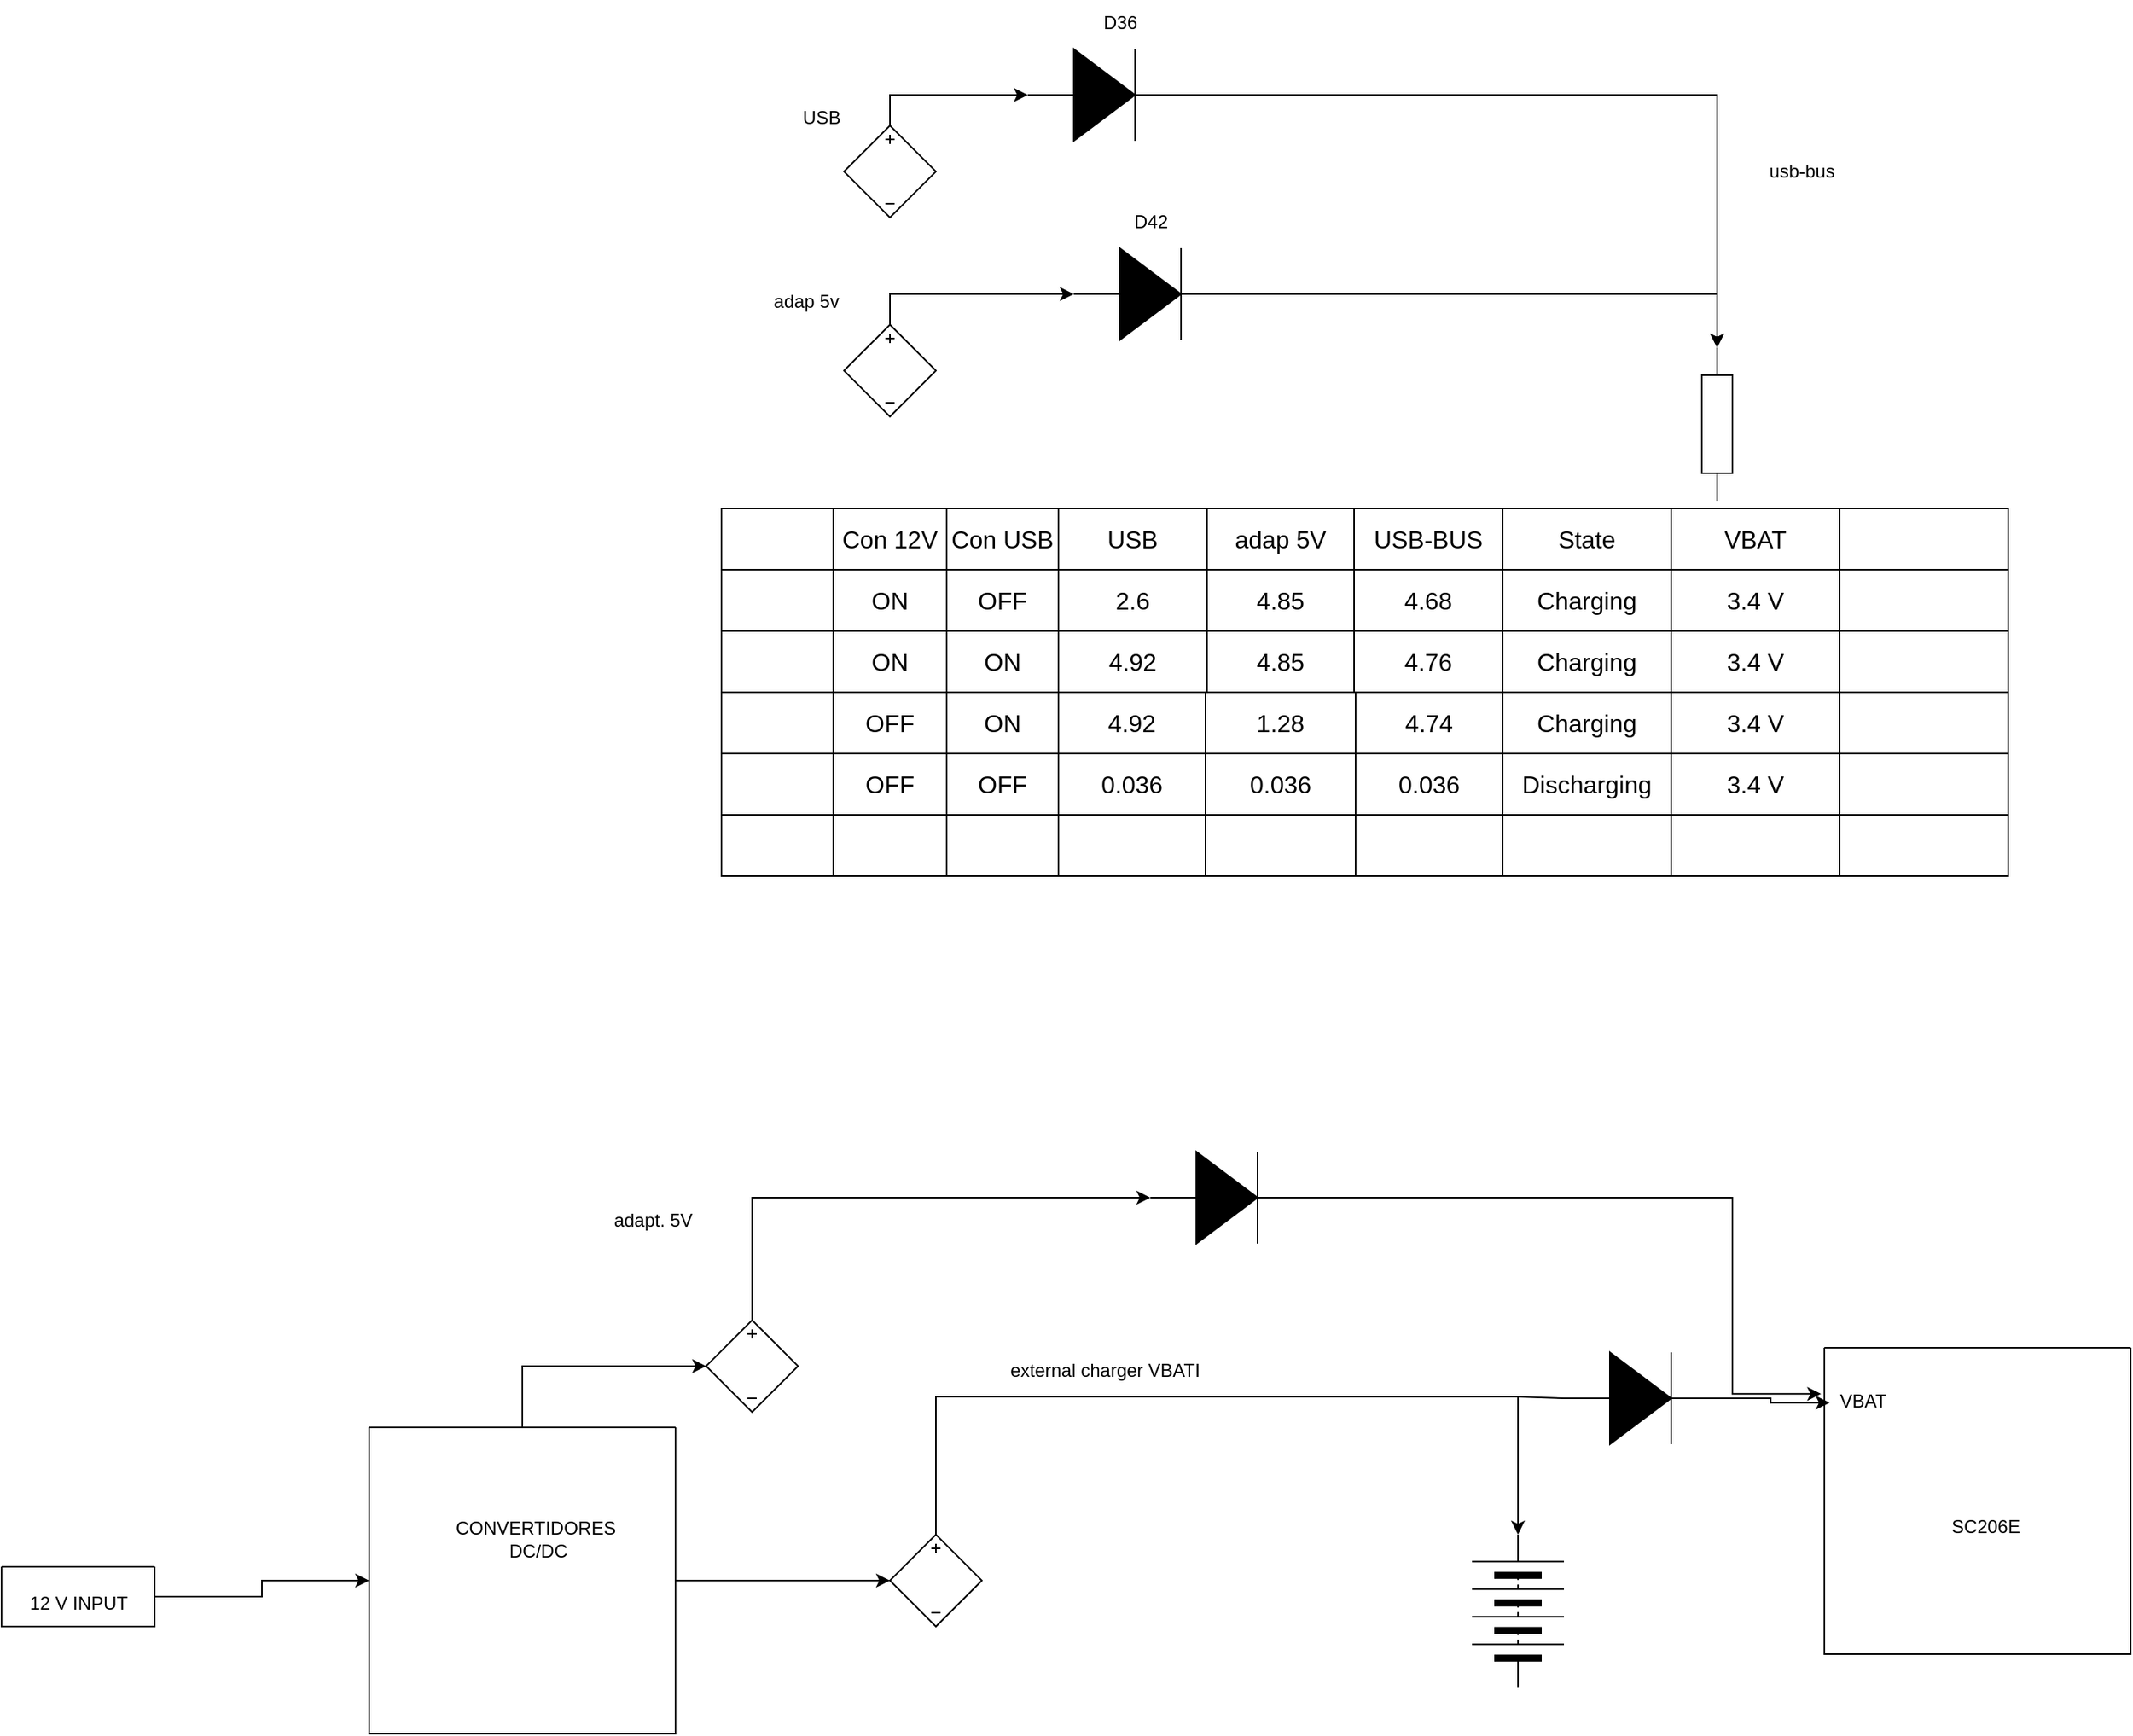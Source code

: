 <mxfile version="27.0.8">
  <diagram name="Page-1" id="16e2658f-23c8-b752-8be9-c03fbebb8bbe">
    <mxGraphModel dx="2678" dy="749" grid="1" gridSize="10" guides="1" tooltips="1" connect="1" arrows="1" fold="1" page="1" pageScale="1" pageWidth="1100" pageHeight="850" background="none" math="0" shadow="0">
      <root>
        <mxCell id="0" />
        <mxCell id="1" parent="0" />
        <mxCell id="rIrLdDfrZD2sPo5fjK2_-1" value="" style="pointerEvents=1;verticalLabelPosition=bottom;shadow=0;dashed=0;align=center;html=1;verticalAlign=top;shape=mxgraph.electrical.signal_sources.source;aspect=fixed;points=[[0.5,0,0],[1,0.5,0],[0.5,1,0],[0,0.5,0]];elSourceType=dependent;elSignalType=dc3;" vertex="1" parent="1">
          <mxGeometry x="230" y="230" width="60" height="60" as="geometry" />
        </mxCell>
        <mxCell id="rIrLdDfrZD2sPo5fjK2_-2" value="" style="pointerEvents=1;verticalLabelPosition=bottom;shadow=0;dashed=0;align=center;html=1;verticalAlign=top;shape=mxgraph.electrical.signal_sources.source;aspect=fixed;points=[[0.5,0,0],[1,0.5,0],[0.5,1,0],[0,0.5,0]];elSourceType=dependent;elSignalType=dc3;" vertex="1" parent="1">
          <mxGeometry x="230" y="360" width="60" height="60" as="geometry" />
        </mxCell>
        <mxCell id="rIrLdDfrZD2sPo5fjK2_-3" value="" style="pointerEvents=1;fillColor=strokeColor;verticalLabelPosition=bottom;shadow=0;dashed=0;align=center;html=1;verticalAlign=top;shape=mxgraph.electrical.diodes.diode;" vertex="1" parent="1">
          <mxGeometry x="350" y="180" width="100" height="60" as="geometry" />
        </mxCell>
        <mxCell id="rIrLdDfrZD2sPo5fjK2_-5" value="" style="pointerEvents=1;fillColor=strokeColor;verticalLabelPosition=bottom;shadow=0;dashed=0;align=center;html=1;verticalAlign=top;shape=mxgraph.electrical.diodes.diode;" vertex="1" parent="1">
          <mxGeometry x="380" y="310" width="100" height="60" as="geometry" />
        </mxCell>
        <mxCell id="rIrLdDfrZD2sPo5fjK2_-7" style="edgeStyle=orthogonalEdgeStyle;rounded=0;orthogonalLoop=1;jettySize=auto;html=1;exitX=0.5;exitY=0;exitDx=0;exitDy=0;exitPerimeter=0;entryX=0;entryY=0.5;entryDx=0;entryDy=0;entryPerimeter=0;" edge="1" parent="1" source="rIrLdDfrZD2sPo5fjK2_-2" target="rIrLdDfrZD2sPo5fjK2_-5">
          <mxGeometry relative="1" as="geometry" />
        </mxCell>
        <mxCell id="rIrLdDfrZD2sPo5fjK2_-8" style="edgeStyle=orthogonalEdgeStyle;rounded=0;orthogonalLoop=1;jettySize=auto;html=1;exitX=0.5;exitY=0;exitDx=0;exitDy=0;exitPerimeter=0;entryX=0;entryY=0.5;entryDx=0;entryDy=0;entryPerimeter=0;" edge="1" parent="1" source="rIrLdDfrZD2sPo5fjK2_-1" target="rIrLdDfrZD2sPo5fjK2_-3">
          <mxGeometry relative="1" as="geometry" />
        </mxCell>
        <mxCell id="rIrLdDfrZD2sPo5fjK2_-9" value="" style="pointerEvents=1;verticalLabelPosition=bottom;shadow=0;dashed=0;align=center;html=1;verticalAlign=top;shape=mxgraph.electrical.resistors.resistor_1;rotation=90;" vertex="1" parent="1">
          <mxGeometry x="750" y="415" width="100" height="20" as="geometry" />
        </mxCell>
        <mxCell id="rIrLdDfrZD2sPo5fjK2_-10" style="edgeStyle=orthogonalEdgeStyle;rounded=0;orthogonalLoop=1;jettySize=auto;html=1;exitX=1;exitY=0.5;exitDx=0;exitDy=0;exitPerimeter=0;entryX=0;entryY=0.5;entryDx=0;entryDy=0;entryPerimeter=0;" edge="1" parent="1" source="rIrLdDfrZD2sPo5fjK2_-5" target="rIrLdDfrZD2sPo5fjK2_-9">
          <mxGeometry relative="1" as="geometry" />
        </mxCell>
        <mxCell id="rIrLdDfrZD2sPo5fjK2_-11" style="edgeStyle=orthogonalEdgeStyle;rounded=0;orthogonalLoop=1;jettySize=auto;html=1;exitX=1;exitY=0.5;exitDx=0;exitDy=0;exitPerimeter=0;entryX=0;entryY=0.5;entryDx=0;entryDy=0;entryPerimeter=0;" edge="1" parent="1" source="rIrLdDfrZD2sPo5fjK2_-3" target="rIrLdDfrZD2sPo5fjK2_-9">
          <mxGeometry relative="1" as="geometry" />
        </mxCell>
        <mxCell id="rIrLdDfrZD2sPo5fjK2_-13" value="USB" style="text;html=1;align=center;verticalAlign=middle;resizable=0;points=[];autosize=1;strokeColor=none;fillColor=none;" vertex="1" parent="1">
          <mxGeometry x="190" y="210" width="50" height="30" as="geometry" />
        </mxCell>
        <mxCell id="rIrLdDfrZD2sPo5fjK2_-14" value="adap 5v" style="text;html=1;align=center;verticalAlign=middle;resizable=0;points=[];autosize=1;strokeColor=none;fillColor=none;" vertex="1" parent="1">
          <mxGeometry x="170" y="330" width="70" height="30" as="geometry" />
        </mxCell>
        <mxCell id="rIrLdDfrZD2sPo5fjK2_-15" value="usb-bus" style="text;html=1;align=center;verticalAlign=middle;resizable=0;points=[];autosize=1;strokeColor=none;fillColor=none;" vertex="1" parent="1">
          <mxGeometry x="820" y="245" width="70" height="30" as="geometry" />
        </mxCell>
        <mxCell id="rIrLdDfrZD2sPo5fjK2_-16" value="" style="shape=table;startSize=0;container=1;collapsible=0;childLayout=tableLayout;fontSize=16;" vertex="1" parent="1">
          <mxGeometry x="370" y="480" width="290" height="120" as="geometry" />
        </mxCell>
        <mxCell id="rIrLdDfrZD2sPo5fjK2_-17" value="" style="shape=tableRow;horizontal=0;startSize=0;swimlaneHead=0;swimlaneBody=0;strokeColor=inherit;top=0;left=0;bottom=0;right=0;collapsible=0;dropTarget=0;fillColor=none;points=[[0,0.5],[1,0.5]];portConstraint=eastwest;fontSize=16;" vertex="1" parent="rIrLdDfrZD2sPo5fjK2_-16">
          <mxGeometry width="290" height="40" as="geometry" />
        </mxCell>
        <mxCell id="rIrLdDfrZD2sPo5fjK2_-18" value="USB" style="shape=partialRectangle;html=1;whiteSpace=wrap;connectable=0;strokeColor=inherit;overflow=hidden;fillColor=none;top=0;left=0;bottom=0;right=0;pointerEvents=1;fontSize=16;" vertex="1" parent="rIrLdDfrZD2sPo5fjK2_-17">
          <mxGeometry width="97" height="40" as="geometry">
            <mxRectangle width="97" height="40" as="alternateBounds" />
          </mxGeometry>
        </mxCell>
        <mxCell id="rIrLdDfrZD2sPo5fjK2_-19" value="adap 5V" style="shape=partialRectangle;html=1;whiteSpace=wrap;connectable=0;strokeColor=inherit;overflow=hidden;fillColor=none;top=0;left=0;bottom=0;right=0;pointerEvents=1;fontSize=16;" vertex="1" parent="rIrLdDfrZD2sPo5fjK2_-17">
          <mxGeometry x="97" width="96" height="40" as="geometry">
            <mxRectangle width="96" height="40" as="alternateBounds" />
          </mxGeometry>
        </mxCell>
        <mxCell id="rIrLdDfrZD2sPo5fjK2_-20" value="USB-BUS" style="shape=partialRectangle;html=1;whiteSpace=wrap;connectable=0;strokeColor=inherit;overflow=hidden;fillColor=none;top=0;left=0;bottom=0;right=0;pointerEvents=1;fontSize=16;" vertex="1" parent="rIrLdDfrZD2sPo5fjK2_-17">
          <mxGeometry x="193" width="97" height="40" as="geometry">
            <mxRectangle width="97" height="40" as="alternateBounds" />
          </mxGeometry>
        </mxCell>
        <mxCell id="rIrLdDfrZD2sPo5fjK2_-21" value="" style="shape=tableRow;horizontal=0;startSize=0;swimlaneHead=0;swimlaneBody=0;strokeColor=inherit;top=0;left=0;bottom=0;right=0;collapsible=0;dropTarget=0;fillColor=none;points=[[0,0.5],[1,0.5]];portConstraint=eastwest;fontSize=16;" vertex="1" parent="rIrLdDfrZD2sPo5fjK2_-16">
          <mxGeometry y="40" width="290" height="40" as="geometry" />
        </mxCell>
        <mxCell id="rIrLdDfrZD2sPo5fjK2_-22" value="2.6" style="shape=partialRectangle;html=1;whiteSpace=wrap;connectable=0;strokeColor=inherit;overflow=hidden;fillColor=none;top=0;left=0;bottom=0;right=0;pointerEvents=1;fontSize=16;" vertex="1" parent="rIrLdDfrZD2sPo5fjK2_-21">
          <mxGeometry width="97" height="40" as="geometry">
            <mxRectangle width="97" height="40" as="alternateBounds" />
          </mxGeometry>
        </mxCell>
        <mxCell id="rIrLdDfrZD2sPo5fjK2_-23" value="4.85" style="shape=partialRectangle;html=1;whiteSpace=wrap;connectable=0;strokeColor=inherit;overflow=hidden;fillColor=none;top=0;left=0;bottom=0;right=0;pointerEvents=1;fontSize=16;" vertex="1" parent="rIrLdDfrZD2sPo5fjK2_-21">
          <mxGeometry x="97" width="96" height="40" as="geometry">
            <mxRectangle width="96" height="40" as="alternateBounds" />
          </mxGeometry>
        </mxCell>
        <mxCell id="rIrLdDfrZD2sPo5fjK2_-24" value="4.68" style="shape=partialRectangle;html=1;whiteSpace=wrap;connectable=0;strokeColor=inherit;overflow=hidden;fillColor=none;top=0;left=0;bottom=0;right=0;pointerEvents=1;fontSize=16;" vertex="1" parent="rIrLdDfrZD2sPo5fjK2_-21">
          <mxGeometry x="193" width="97" height="40" as="geometry">
            <mxRectangle width="97" height="40" as="alternateBounds" />
          </mxGeometry>
        </mxCell>
        <mxCell id="rIrLdDfrZD2sPo5fjK2_-25" value="" style="shape=tableRow;horizontal=0;startSize=0;swimlaneHead=0;swimlaneBody=0;strokeColor=inherit;top=0;left=0;bottom=0;right=0;collapsible=0;dropTarget=0;fillColor=none;points=[[0,0.5],[1,0.5]];portConstraint=eastwest;fontSize=16;" vertex="1" parent="rIrLdDfrZD2sPo5fjK2_-16">
          <mxGeometry y="80" width="290" height="40" as="geometry" />
        </mxCell>
        <mxCell id="rIrLdDfrZD2sPo5fjK2_-26" value="4.92" style="shape=partialRectangle;html=1;whiteSpace=wrap;connectable=0;strokeColor=inherit;overflow=hidden;fillColor=none;top=0;left=0;bottom=0;right=0;pointerEvents=1;fontSize=16;" vertex="1" parent="rIrLdDfrZD2sPo5fjK2_-25">
          <mxGeometry width="97" height="40" as="geometry">
            <mxRectangle width="97" height="40" as="alternateBounds" />
          </mxGeometry>
        </mxCell>
        <mxCell id="rIrLdDfrZD2sPo5fjK2_-27" value="4.85" style="shape=partialRectangle;html=1;whiteSpace=wrap;connectable=0;strokeColor=inherit;overflow=hidden;fillColor=none;top=0;left=0;bottom=0;right=0;pointerEvents=1;fontSize=16;" vertex="1" parent="rIrLdDfrZD2sPo5fjK2_-25">
          <mxGeometry x="97" width="96" height="40" as="geometry">
            <mxRectangle width="96" height="40" as="alternateBounds" />
          </mxGeometry>
        </mxCell>
        <mxCell id="rIrLdDfrZD2sPo5fjK2_-28" value="4.76" style="shape=partialRectangle;html=1;whiteSpace=wrap;connectable=0;strokeColor=inherit;overflow=hidden;fillColor=none;top=0;left=0;bottom=0;right=0;pointerEvents=1;fontSize=16;" vertex="1" parent="rIrLdDfrZD2sPo5fjK2_-25">
          <mxGeometry x="193" width="97" height="40" as="geometry">
            <mxRectangle width="97" height="40" as="alternateBounds" />
          </mxGeometry>
        </mxCell>
        <mxCell id="rIrLdDfrZD2sPo5fjK2_-48" value="" style="shape=table;startSize=0;container=1;collapsible=0;childLayout=tableLayout;fontSize=16;" vertex="1" parent="1">
          <mxGeometry x="660" y="480" width="330" height="120" as="geometry" />
        </mxCell>
        <mxCell id="rIrLdDfrZD2sPo5fjK2_-49" value="" style="shape=tableRow;horizontal=0;startSize=0;swimlaneHead=0;swimlaneBody=0;strokeColor=inherit;top=0;left=0;bottom=0;right=0;collapsible=0;dropTarget=0;fillColor=none;points=[[0,0.5],[1,0.5]];portConstraint=eastwest;fontSize=16;" vertex="1" parent="rIrLdDfrZD2sPo5fjK2_-48">
          <mxGeometry width="330" height="40" as="geometry" />
        </mxCell>
        <mxCell id="rIrLdDfrZD2sPo5fjK2_-50" value="State" style="shape=partialRectangle;html=1;whiteSpace=wrap;connectable=0;strokeColor=inherit;overflow=hidden;fillColor=none;top=0;left=0;bottom=0;right=0;pointerEvents=1;fontSize=16;" vertex="1" parent="rIrLdDfrZD2sPo5fjK2_-49">
          <mxGeometry width="110" height="40" as="geometry">
            <mxRectangle width="110" height="40" as="alternateBounds" />
          </mxGeometry>
        </mxCell>
        <mxCell id="rIrLdDfrZD2sPo5fjK2_-51" value="VBAT" style="shape=partialRectangle;html=1;whiteSpace=wrap;connectable=0;strokeColor=inherit;overflow=hidden;fillColor=none;top=0;left=0;bottom=0;right=0;pointerEvents=1;fontSize=16;" vertex="1" parent="rIrLdDfrZD2sPo5fjK2_-49">
          <mxGeometry x="110" width="110" height="40" as="geometry">
            <mxRectangle width="110" height="40" as="alternateBounds" />
          </mxGeometry>
        </mxCell>
        <mxCell id="rIrLdDfrZD2sPo5fjK2_-52" value="" style="shape=partialRectangle;html=1;whiteSpace=wrap;connectable=0;strokeColor=inherit;overflow=hidden;fillColor=none;top=0;left=0;bottom=0;right=0;pointerEvents=1;fontSize=16;" vertex="1" parent="rIrLdDfrZD2sPo5fjK2_-49">
          <mxGeometry x="220" width="110" height="40" as="geometry">
            <mxRectangle width="110" height="40" as="alternateBounds" />
          </mxGeometry>
        </mxCell>
        <mxCell id="rIrLdDfrZD2sPo5fjK2_-53" value="" style="shape=tableRow;horizontal=0;startSize=0;swimlaneHead=0;swimlaneBody=0;strokeColor=inherit;top=0;left=0;bottom=0;right=0;collapsible=0;dropTarget=0;fillColor=none;points=[[0,0.5],[1,0.5]];portConstraint=eastwest;fontSize=16;" vertex="1" parent="rIrLdDfrZD2sPo5fjK2_-48">
          <mxGeometry y="40" width="330" height="40" as="geometry" />
        </mxCell>
        <mxCell id="rIrLdDfrZD2sPo5fjK2_-54" value="Charging" style="shape=partialRectangle;html=1;whiteSpace=wrap;connectable=0;strokeColor=inherit;overflow=hidden;fillColor=none;top=0;left=0;bottom=0;right=0;pointerEvents=1;fontSize=16;" vertex="1" parent="rIrLdDfrZD2sPo5fjK2_-53">
          <mxGeometry width="110" height="40" as="geometry">
            <mxRectangle width="110" height="40" as="alternateBounds" />
          </mxGeometry>
        </mxCell>
        <mxCell id="rIrLdDfrZD2sPo5fjK2_-55" value="3.4 V" style="shape=partialRectangle;html=1;whiteSpace=wrap;connectable=0;strokeColor=inherit;overflow=hidden;fillColor=none;top=0;left=0;bottom=0;right=0;pointerEvents=1;fontSize=16;" vertex="1" parent="rIrLdDfrZD2sPo5fjK2_-53">
          <mxGeometry x="110" width="110" height="40" as="geometry">
            <mxRectangle width="110" height="40" as="alternateBounds" />
          </mxGeometry>
        </mxCell>
        <mxCell id="rIrLdDfrZD2sPo5fjK2_-56" value="" style="shape=partialRectangle;html=1;whiteSpace=wrap;connectable=0;strokeColor=inherit;overflow=hidden;fillColor=none;top=0;left=0;bottom=0;right=0;pointerEvents=1;fontSize=16;" vertex="1" parent="rIrLdDfrZD2sPo5fjK2_-53">
          <mxGeometry x="220" width="110" height="40" as="geometry">
            <mxRectangle width="110" height="40" as="alternateBounds" />
          </mxGeometry>
        </mxCell>
        <mxCell id="rIrLdDfrZD2sPo5fjK2_-57" value="" style="shape=tableRow;horizontal=0;startSize=0;swimlaneHead=0;swimlaneBody=0;strokeColor=inherit;top=0;left=0;bottom=0;right=0;collapsible=0;dropTarget=0;fillColor=none;points=[[0,0.5],[1,0.5]];portConstraint=eastwest;fontSize=16;" vertex="1" parent="rIrLdDfrZD2sPo5fjK2_-48">
          <mxGeometry y="80" width="330" height="40" as="geometry" />
        </mxCell>
        <mxCell id="rIrLdDfrZD2sPo5fjK2_-58" value="Charging" style="shape=partialRectangle;html=1;whiteSpace=wrap;connectable=0;strokeColor=inherit;overflow=hidden;fillColor=none;top=0;left=0;bottom=0;right=0;pointerEvents=1;fontSize=16;" vertex="1" parent="rIrLdDfrZD2sPo5fjK2_-57">
          <mxGeometry width="110" height="40" as="geometry">
            <mxRectangle width="110" height="40" as="alternateBounds" />
          </mxGeometry>
        </mxCell>
        <mxCell id="rIrLdDfrZD2sPo5fjK2_-59" value="3.4 V" style="shape=partialRectangle;html=1;whiteSpace=wrap;connectable=0;strokeColor=inherit;overflow=hidden;fillColor=none;top=0;left=0;bottom=0;right=0;pointerEvents=1;fontSize=16;" vertex="1" parent="rIrLdDfrZD2sPo5fjK2_-57">
          <mxGeometry x="110" width="110" height="40" as="geometry">
            <mxRectangle width="110" height="40" as="alternateBounds" />
          </mxGeometry>
        </mxCell>
        <mxCell id="rIrLdDfrZD2sPo5fjK2_-60" value="" style="shape=partialRectangle;html=1;whiteSpace=wrap;connectable=0;strokeColor=inherit;overflow=hidden;fillColor=none;top=0;left=0;bottom=0;right=0;pointerEvents=1;fontSize=16;" vertex="1" parent="rIrLdDfrZD2sPo5fjK2_-57">
          <mxGeometry x="220" width="110" height="40" as="geometry">
            <mxRectangle width="110" height="40" as="alternateBounds" />
          </mxGeometry>
        </mxCell>
        <mxCell id="rIrLdDfrZD2sPo5fjK2_-61" value="" style="shape=table;startSize=0;container=1;collapsible=0;childLayout=tableLayout;fontSize=16;" vertex="1" parent="1">
          <mxGeometry x="150" y="480" width="220" height="120" as="geometry" />
        </mxCell>
        <mxCell id="rIrLdDfrZD2sPo5fjK2_-62" value="" style="shape=tableRow;horizontal=0;startSize=0;swimlaneHead=0;swimlaneBody=0;strokeColor=inherit;top=0;left=0;bottom=0;right=0;collapsible=0;dropTarget=0;fillColor=none;points=[[0,0.5],[1,0.5]];portConstraint=eastwest;fontSize=16;" vertex="1" parent="rIrLdDfrZD2sPo5fjK2_-61">
          <mxGeometry width="220" height="40" as="geometry" />
        </mxCell>
        <mxCell id="rIrLdDfrZD2sPo5fjK2_-63" value="" style="shape=partialRectangle;html=1;whiteSpace=wrap;connectable=0;strokeColor=inherit;overflow=hidden;fillColor=none;top=0;left=0;bottom=0;right=0;pointerEvents=1;fontSize=16;" vertex="1" parent="rIrLdDfrZD2sPo5fjK2_-62">
          <mxGeometry width="73" height="40" as="geometry">
            <mxRectangle width="73" height="40" as="alternateBounds" />
          </mxGeometry>
        </mxCell>
        <mxCell id="rIrLdDfrZD2sPo5fjK2_-64" value="Con 12V" style="shape=partialRectangle;html=1;whiteSpace=wrap;connectable=0;strokeColor=inherit;overflow=hidden;fillColor=none;top=0;left=0;bottom=0;right=0;pointerEvents=1;fontSize=16;" vertex="1" parent="rIrLdDfrZD2sPo5fjK2_-62">
          <mxGeometry x="73" width="74" height="40" as="geometry">
            <mxRectangle width="74" height="40" as="alternateBounds" />
          </mxGeometry>
        </mxCell>
        <mxCell id="rIrLdDfrZD2sPo5fjK2_-65" value="Con USB" style="shape=partialRectangle;html=1;whiteSpace=wrap;connectable=0;strokeColor=inherit;overflow=hidden;fillColor=none;top=0;left=0;bottom=0;right=0;pointerEvents=1;fontSize=16;" vertex="1" parent="rIrLdDfrZD2sPo5fjK2_-62">
          <mxGeometry x="147" width="73" height="40" as="geometry">
            <mxRectangle width="73" height="40" as="alternateBounds" />
          </mxGeometry>
        </mxCell>
        <mxCell id="rIrLdDfrZD2sPo5fjK2_-66" value="" style="shape=tableRow;horizontal=0;startSize=0;swimlaneHead=0;swimlaneBody=0;strokeColor=inherit;top=0;left=0;bottom=0;right=0;collapsible=0;dropTarget=0;fillColor=none;points=[[0,0.5],[1,0.5]];portConstraint=eastwest;fontSize=16;" vertex="1" parent="rIrLdDfrZD2sPo5fjK2_-61">
          <mxGeometry y="40" width="220" height="40" as="geometry" />
        </mxCell>
        <mxCell id="rIrLdDfrZD2sPo5fjK2_-67" value="" style="shape=partialRectangle;html=1;whiteSpace=wrap;connectable=0;strokeColor=inherit;overflow=hidden;fillColor=none;top=0;left=0;bottom=0;right=0;pointerEvents=1;fontSize=16;" vertex="1" parent="rIrLdDfrZD2sPo5fjK2_-66">
          <mxGeometry width="73" height="40" as="geometry">
            <mxRectangle width="73" height="40" as="alternateBounds" />
          </mxGeometry>
        </mxCell>
        <mxCell id="rIrLdDfrZD2sPo5fjK2_-68" value="ON" style="shape=partialRectangle;html=1;whiteSpace=wrap;connectable=0;strokeColor=inherit;overflow=hidden;fillColor=none;top=0;left=0;bottom=0;right=0;pointerEvents=1;fontSize=16;" vertex="1" parent="rIrLdDfrZD2sPo5fjK2_-66">
          <mxGeometry x="73" width="74" height="40" as="geometry">
            <mxRectangle width="74" height="40" as="alternateBounds" />
          </mxGeometry>
        </mxCell>
        <mxCell id="rIrLdDfrZD2sPo5fjK2_-69" value="OFF" style="shape=partialRectangle;html=1;whiteSpace=wrap;connectable=0;strokeColor=inherit;overflow=hidden;fillColor=none;top=0;left=0;bottom=0;right=0;pointerEvents=1;fontSize=16;" vertex="1" parent="rIrLdDfrZD2sPo5fjK2_-66">
          <mxGeometry x="147" width="73" height="40" as="geometry">
            <mxRectangle width="73" height="40" as="alternateBounds" />
          </mxGeometry>
        </mxCell>
        <mxCell id="rIrLdDfrZD2sPo5fjK2_-70" value="" style="shape=tableRow;horizontal=0;startSize=0;swimlaneHead=0;swimlaneBody=0;strokeColor=inherit;top=0;left=0;bottom=0;right=0;collapsible=0;dropTarget=0;fillColor=none;points=[[0,0.5],[1,0.5]];portConstraint=eastwest;fontSize=16;" vertex="1" parent="rIrLdDfrZD2sPo5fjK2_-61">
          <mxGeometry y="80" width="220" height="40" as="geometry" />
        </mxCell>
        <mxCell id="rIrLdDfrZD2sPo5fjK2_-71" value="" style="shape=partialRectangle;html=1;whiteSpace=wrap;connectable=0;strokeColor=inherit;overflow=hidden;fillColor=none;top=0;left=0;bottom=0;right=0;pointerEvents=1;fontSize=16;" vertex="1" parent="rIrLdDfrZD2sPo5fjK2_-70">
          <mxGeometry width="73" height="40" as="geometry">
            <mxRectangle width="73" height="40" as="alternateBounds" />
          </mxGeometry>
        </mxCell>
        <mxCell id="rIrLdDfrZD2sPo5fjK2_-72" value="ON" style="shape=partialRectangle;html=1;whiteSpace=wrap;connectable=0;strokeColor=inherit;overflow=hidden;fillColor=none;top=0;left=0;bottom=0;right=0;pointerEvents=1;fontSize=16;" vertex="1" parent="rIrLdDfrZD2sPo5fjK2_-70">
          <mxGeometry x="73" width="74" height="40" as="geometry">
            <mxRectangle width="74" height="40" as="alternateBounds" />
          </mxGeometry>
        </mxCell>
        <mxCell id="rIrLdDfrZD2sPo5fjK2_-73" value="ON" style="shape=partialRectangle;html=1;whiteSpace=wrap;connectable=0;strokeColor=inherit;overflow=hidden;fillColor=none;top=0;left=0;bottom=0;right=0;pointerEvents=1;fontSize=16;" vertex="1" parent="rIrLdDfrZD2sPo5fjK2_-70">
          <mxGeometry x="147" width="73" height="40" as="geometry">
            <mxRectangle width="73" height="40" as="alternateBounds" />
          </mxGeometry>
        </mxCell>
        <mxCell id="rIrLdDfrZD2sPo5fjK2_-74" value="D42" style="text;html=1;align=center;verticalAlign=middle;resizable=0;points=[];autosize=1;strokeColor=none;fillColor=none;" vertex="1" parent="1">
          <mxGeometry x="405" y="278" width="50" height="30" as="geometry" />
        </mxCell>
        <mxCell id="rIrLdDfrZD2sPo5fjK2_-75" value="D36" style="text;html=1;align=center;verticalAlign=middle;resizable=0;points=[];autosize=1;strokeColor=none;fillColor=none;" vertex="1" parent="1">
          <mxGeometry x="385" y="148" width="50" height="30" as="geometry" />
        </mxCell>
        <mxCell id="rIrLdDfrZD2sPo5fjK2_-89" value="" style="shape=table;startSize=0;container=1;collapsible=0;childLayout=tableLayout;fontSize=16;" vertex="1" parent="1">
          <mxGeometry x="150" y="600" width="220" height="120" as="geometry" />
        </mxCell>
        <mxCell id="rIrLdDfrZD2sPo5fjK2_-90" value="" style="shape=tableRow;horizontal=0;startSize=0;swimlaneHead=0;swimlaneBody=0;strokeColor=inherit;top=0;left=0;bottom=0;right=0;collapsible=0;dropTarget=0;fillColor=none;points=[[0,0.5],[1,0.5]];portConstraint=eastwest;fontSize=16;" vertex="1" parent="rIrLdDfrZD2sPo5fjK2_-89">
          <mxGeometry width="220" height="40" as="geometry" />
        </mxCell>
        <mxCell id="rIrLdDfrZD2sPo5fjK2_-91" value="" style="shape=partialRectangle;html=1;whiteSpace=wrap;connectable=0;strokeColor=inherit;overflow=hidden;fillColor=none;top=0;left=0;bottom=0;right=0;pointerEvents=1;fontSize=16;" vertex="1" parent="rIrLdDfrZD2sPo5fjK2_-90">
          <mxGeometry width="73" height="40" as="geometry">
            <mxRectangle width="73" height="40" as="alternateBounds" />
          </mxGeometry>
        </mxCell>
        <mxCell id="rIrLdDfrZD2sPo5fjK2_-92" value="OFF" style="shape=partialRectangle;html=1;whiteSpace=wrap;connectable=0;strokeColor=inherit;overflow=hidden;fillColor=none;top=0;left=0;bottom=0;right=0;pointerEvents=1;fontSize=16;" vertex="1" parent="rIrLdDfrZD2sPo5fjK2_-90">
          <mxGeometry x="73" width="74" height="40" as="geometry">
            <mxRectangle width="74" height="40" as="alternateBounds" />
          </mxGeometry>
        </mxCell>
        <mxCell id="rIrLdDfrZD2sPo5fjK2_-93" value="ON" style="shape=partialRectangle;html=1;whiteSpace=wrap;connectable=0;strokeColor=inherit;overflow=hidden;fillColor=none;top=0;left=0;bottom=0;right=0;pointerEvents=1;fontSize=16;" vertex="1" parent="rIrLdDfrZD2sPo5fjK2_-90">
          <mxGeometry x="147" width="73" height="40" as="geometry">
            <mxRectangle width="73" height="40" as="alternateBounds" />
          </mxGeometry>
        </mxCell>
        <mxCell id="rIrLdDfrZD2sPo5fjK2_-94" value="" style="shape=tableRow;horizontal=0;startSize=0;swimlaneHead=0;swimlaneBody=0;strokeColor=inherit;top=0;left=0;bottom=0;right=0;collapsible=0;dropTarget=0;fillColor=none;points=[[0,0.5],[1,0.5]];portConstraint=eastwest;fontSize=16;" vertex="1" parent="rIrLdDfrZD2sPo5fjK2_-89">
          <mxGeometry y="40" width="220" height="40" as="geometry" />
        </mxCell>
        <mxCell id="rIrLdDfrZD2sPo5fjK2_-95" value="" style="shape=partialRectangle;html=1;whiteSpace=wrap;connectable=0;strokeColor=inherit;overflow=hidden;fillColor=none;top=0;left=0;bottom=0;right=0;pointerEvents=1;fontSize=16;" vertex="1" parent="rIrLdDfrZD2sPo5fjK2_-94">
          <mxGeometry width="73" height="40" as="geometry">
            <mxRectangle width="73" height="40" as="alternateBounds" />
          </mxGeometry>
        </mxCell>
        <mxCell id="rIrLdDfrZD2sPo5fjK2_-96" value="OFF" style="shape=partialRectangle;html=1;whiteSpace=wrap;connectable=0;strokeColor=inherit;overflow=hidden;fillColor=none;top=0;left=0;bottom=0;right=0;pointerEvents=1;fontSize=16;" vertex="1" parent="rIrLdDfrZD2sPo5fjK2_-94">
          <mxGeometry x="73" width="74" height="40" as="geometry">
            <mxRectangle width="74" height="40" as="alternateBounds" />
          </mxGeometry>
        </mxCell>
        <mxCell id="rIrLdDfrZD2sPo5fjK2_-97" value="OFF" style="shape=partialRectangle;html=1;whiteSpace=wrap;connectable=0;strokeColor=inherit;overflow=hidden;fillColor=none;top=0;left=0;bottom=0;right=0;pointerEvents=1;fontSize=16;" vertex="1" parent="rIrLdDfrZD2sPo5fjK2_-94">
          <mxGeometry x="147" width="73" height="40" as="geometry">
            <mxRectangle width="73" height="40" as="alternateBounds" />
          </mxGeometry>
        </mxCell>
        <mxCell id="rIrLdDfrZD2sPo5fjK2_-98" value="" style="shape=tableRow;horizontal=0;startSize=0;swimlaneHead=0;swimlaneBody=0;strokeColor=inherit;top=0;left=0;bottom=0;right=0;collapsible=0;dropTarget=0;fillColor=none;points=[[0,0.5],[1,0.5]];portConstraint=eastwest;fontSize=16;" vertex="1" parent="rIrLdDfrZD2sPo5fjK2_-89">
          <mxGeometry y="80" width="220" height="40" as="geometry" />
        </mxCell>
        <mxCell id="rIrLdDfrZD2sPo5fjK2_-99" value="" style="shape=partialRectangle;html=1;whiteSpace=wrap;connectable=0;strokeColor=inherit;overflow=hidden;fillColor=none;top=0;left=0;bottom=0;right=0;pointerEvents=1;fontSize=16;" vertex="1" parent="rIrLdDfrZD2sPo5fjK2_-98">
          <mxGeometry width="73" height="40" as="geometry">
            <mxRectangle width="73" height="40" as="alternateBounds" />
          </mxGeometry>
        </mxCell>
        <mxCell id="rIrLdDfrZD2sPo5fjK2_-100" value="" style="shape=partialRectangle;html=1;whiteSpace=wrap;connectable=0;strokeColor=inherit;overflow=hidden;fillColor=none;top=0;left=0;bottom=0;right=0;pointerEvents=1;fontSize=16;" vertex="1" parent="rIrLdDfrZD2sPo5fjK2_-98">
          <mxGeometry x="73" width="74" height="40" as="geometry">
            <mxRectangle width="74" height="40" as="alternateBounds" />
          </mxGeometry>
        </mxCell>
        <mxCell id="rIrLdDfrZD2sPo5fjK2_-101" value="" style="shape=partialRectangle;html=1;whiteSpace=wrap;connectable=0;strokeColor=inherit;overflow=hidden;fillColor=none;top=0;left=0;bottom=0;right=0;pointerEvents=1;fontSize=16;" vertex="1" parent="rIrLdDfrZD2sPo5fjK2_-98">
          <mxGeometry x="147" width="73" height="40" as="geometry">
            <mxRectangle width="73" height="40" as="alternateBounds" />
          </mxGeometry>
        </mxCell>
        <mxCell id="rIrLdDfrZD2sPo5fjK2_-102" value="" style="shape=table;startSize=0;container=1;collapsible=0;childLayout=tableLayout;fontSize=16;" vertex="1" parent="1">
          <mxGeometry x="370" y="600" width="290" height="120" as="geometry" />
        </mxCell>
        <mxCell id="rIrLdDfrZD2sPo5fjK2_-103" value="" style="shape=tableRow;horizontal=0;startSize=0;swimlaneHead=0;swimlaneBody=0;strokeColor=inherit;top=0;left=0;bottom=0;right=0;collapsible=0;dropTarget=0;fillColor=none;points=[[0,0.5],[1,0.5]];portConstraint=eastwest;fontSize=16;" vertex="1" parent="rIrLdDfrZD2sPo5fjK2_-102">
          <mxGeometry width="290" height="40" as="geometry" />
        </mxCell>
        <mxCell id="rIrLdDfrZD2sPo5fjK2_-104" value="4.92" style="shape=partialRectangle;html=1;whiteSpace=wrap;connectable=0;strokeColor=inherit;overflow=hidden;fillColor=none;top=0;left=0;bottom=0;right=0;pointerEvents=1;fontSize=16;" vertex="1" parent="rIrLdDfrZD2sPo5fjK2_-103">
          <mxGeometry width="96" height="40" as="geometry">
            <mxRectangle width="96" height="40" as="alternateBounds" />
          </mxGeometry>
        </mxCell>
        <mxCell id="rIrLdDfrZD2sPo5fjK2_-105" value="1.28" style="shape=partialRectangle;html=1;whiteSpace=wrap;connectable=0;strokeColor=inherit;overflow=hidden;fillColor=none;top=0;left=0;bottom=0;right=0;pointerEvents=1;fontSize=16;" vertex="1" parent="rIrLdDfrZD2sPo5fjK2_-103">
          <mxGeometry x="96" width="98" height="40" as="geometry">
            <mxRectangle width="98" height="40" as="alternateBounds" />
          </mxGeometry>
        </mxCell>
        <mxCell id="rIrLdDfrZD2sPo5fjK2_-106" value="4.74" style="shape=partialRectangle;html=1;whiteSpace=wrap;connectable=0;strokeColor=inherit;overflow=hidden;fillColor=none;top=0;left=0;bottom=0;right=0;pointerEvents=1;fontSize=16;" vertex="1" parent="rIrLdDfrZD2sPo5fjK2_-103">
          <mxGeometry x="194" width="96" height="40" as="geometry">
            <mxRectangle width="96" height="40" as="alternateBounds" />
          </mxGeometry>
        </mxCell>
        <mxCell id="rIrLdDfrZD2sPo5fjK2_-107" value="" style="shape=tableRow;horizontal=0;startSize=0;swimlaneHead=0;swimlaneBody=0;strokeColor=inherit;top=0;left=0;bottom=0;right=0;collapsible=0;dropTarget=0;fillColor=none;points=[[0,0.5],[1,0.5]];portConstraint=eastwest;fontSize=16;" vertex="1" parent="rIrLdDfrZD2sPo5fjK2_-102">
          <mxGeometry y="40" width="290" height="40" as="geometry" />
        </mxCell>
        <mxCell id="rIrLdDfrZD2sPo5fjK2_-108" value="0.036" style="shape=partialRectangle;html=1;whiteSpace=wrap;connectable=0;strokeColor=inherit;overflow=hidden;fillColor=none;top=0;left=0;bottom=0;right=0;pointerEvents=1;fontSize=16;" vertex="1" parent="rIrLdDfrZD2sPo5fjK2_-107">
          <mxGeometry width="96" height="40" as="geometry">
            <mxRectangle width="96" height="40" as="alternateBounds" />
          </mxGeometry>
        </mxCell>
        <mxCell id="rIrLdDfrZD2sPo5fjK2_-109" value="0.036" style="shape=partialRectangle;html=1;whiteSpace=wrap;connectable=0;strokeColor=inherit;overflow=hidden;fillColor=none;top=0;left=0;bottom=0;right=0;pointerEvents=1;fontSize=16;" vertex="1" parent="rIrLdDfrZD2sPo5fjK2_-107">
          <mxGeometry x="96" width="98" height="40" as="geometry">
            <mxRectangle width="98" height="40" as="alternateBounds" />
          </mxGeometry>
        </mxCell>
        <mxCell id="rIrLdDfrZD2sPo5fjK2_-110" value="0.036" style="shape=partialRectangle;html=1;whiteSpace=wrap;connectable=0;strokeColor=inherit;overflow=hidden;fillColor=none;top=0;left=0;bottom=0;right=0;pointerEvents=1;fontSize=16;" vertex="1" parent="rIrLdDfrZD2sPo5fjK2_-107">
          <mxGeometry x="194" width="96" height="40" as="geometry">
            <mxRectangle width="96" height="40" as="alternateBounds" />
          </mxGeometry>
        </mxCell>
        <mxCell id="rIrLdDfrZD2sPo5fjK2_-111" value="" style="shape=tableRow;horizontal=0;startSize=0;swimlaneHead=0;swimlaneBody=0;strokeColor=inherit;top=0;left=0;bottom=0;right=0;collapsible=0;dropTarget=0;fillColor=none;points=[[0,0.5],[1,0.5]];portConstraint=eastwest;fontSize=16;" vertex="1" parent="rIrLdDfrZD2sPo5fjK2_-102">
          <mxGeometry y="80" width="290" height="40" as="geometry" />
        </mxCell>
        <mxCell id="rIrLdDfrZD2sPo5fjK2_-112" value="" style="shape=partialRectangle;html=1;whiteSpace=wrap;connectable=0;strokeColor=inherit;overflow=hidden;fillColor=none;top=0;left=0;bottom=0;right=0;pointerEvents=1;fontSize=16;" vertex="1" parent="rIrLdDfrZD2sPo5fjK2_-111">
          <mxGeometry width="96" height="40" as="geometry">
            <mxRectangle width="96" height="40" as="alternateBounds" />
          </mxGeometry>
        </mxCell>
        <mxCell id="rIrLdDfrZD2sPo5fjK2_-113" value="" style="shape=partialRectangle;html=1;whiteSpace=wrap;connectable=0;strokeColor=inherit;overflow=hidden;fillColor=none;top=0;left=0;bottom=0;right=0;pointerEvents=1;fontSize=16;" vertex="1" parent="rIrLdDfrZD2sPo5fjK2_-111">
          <mxGeometry x="96" width="98" height="40" as="geometry">
            <mxRectangle width="98" height="40" as="alternateBounds" />
          </mxGeometry>
        </mxCell>
        <mxCell id="rIrLdDfrZD2sPo5fjK2_-114" value="" style="shape=partialRectangle;html=1;whiteSpace=wrap;connectable=0;strokeColor=inherit;overflow=hidden;fillColor=none;top=0;left=0;bottom=0;right=0;pointerEvents=1;fontSize=16;" vertex="1" parent="rIrLdDfrZD2sPo5fjK2_-111">
          <mxGeometry x="194" width="96" height="40" as="geometry">
            <mxRectangle width="96" height="40" as="alternateBounds" />
          </mxGeometry>
        </mxCell>
        <mxCell id="rIrLdDfrZD2sPo5fjK2_-115" value="" style="shape=table;startSize=0;container=1;collapsible=0;childLayout=tableLayout;fontSize=16;" vertex="1" parent="1">
          <mxGeometry x="660" y="600" width="330" height="120" as="geometry" />
        </mxCell>
        <mxCell id="rIrLdDfrZD2sPo5fjK2_-116" value="" style="shape=tableRow;horizontal=0;startSize=0;swimlaneHead=0;swimlaneBody=0;strokeColor=inherit;top=0;left=0;bottom=0;right=0;collapsible=0;dropTarget=0;fillColor=none;points=[[0,0.5],[1,0.5]];portConstraint=eastwest;fontSize=16;" vertex="1" parent="rIrLdDfrZD2sPo5fjK2_-115">
          <mxGeometry width="330" height="40" as="geometry" />
        </mxCell>
        <mxCell id="rIrLdDfrZD2sPo5fjK2_-117" value="Charging" style="shape=partialRectangle;html=1;whiteSpace=wrap;connectable=0;strokeColor=inherit;overflow=hidden;fillColor=none;top=0;left=0;bottom=0;right=0;pointerEvents=1;fontSize=16;" vertex="1" parent="rIrLdDfrZD2sPo5fjK2_-116">
          <mxGeometry width="110" height="40" as="geometry">
            <mxRectangle width="110" height="40" as="alternateBounds" />
          </mxGeometry>
        </mxCell>
        <mxCell id="rIrLdDfrZD2sPo5fjK2_-118" value="3.4 V" style="shape=partialRectangle;html=1;whiteSpace=wrap;connectable=0;strokeColor=inherit;overflow=hidden;fillColor=none;top=0;left=0;bottom=0;right=0;pointerEvents=1;fontSize=16;" vertex="1" parent="rIrLdDfrZD2sPo5fjK2_-116">
          <mxGeometry x="110" width="110" height="40" as="geometry">
            <mxRectangle width="110" height="40" as="alternateBounds" />
          </mxGeometry>
        </mxCell>
        <mxCell id="rIrLdDfrZD2sPo5fjK2_-119" value="" style="shape=partialRectangle;html=1;whiteSpace=wrap;connectable=0;strokeColor=inherit;overflow=hidden;fillColor=none;top=0;left=0;bottom=0;right=0;pointerEvents=1;fontSize=16;" vertex="1" parent="rIrLdDfrZD2sPo5fjK2_-116">
          <mxGeometry x="220" width="110" height="40" as="geometry">
            <mxRectangle width="110" height="40" as="alternateBounds" />
          </mxGeometry>
        </mxCell>
        <mxCell id="rIrLdDfrZD2sPo5fjK2_-120" value="" style="shape=tableRow;horizontal=0;startSize=0;swimlaneHead=0;swimlaneBody=0;strokeColor=inherit;top=0;left=0;bottom=0;right=0;collapsible=0;dropTarget=0;fillColor=none;points=[[0,0.5],[1,0.5]];portConstraint=eastwest;fontSize=16;" vertex="1" parent="rIrLdDfrZD2sPo5fjK2_-115">
          <mxGeometry y="40" width="330" height="40" as="geometry" />
        </mxCell>
        <mxCell id="rIrLdDfrZD2sPo5fjK2_-121" value="Discharging" style="shape=partialRectangle;html=1;whiteSpace=wrap;connectable=0;strokeColor=inherit;overflow=hidden;fillColor=none;top=0;left=0;bottom=0;right=0;pointerEvents=1;fontSize=16;" vertex="1" parent="rIrLdDfrZD2sPo5fjK2_-120">
          <mxGeometry width="110" height="40" as="geometry">
            <mxRectangle width="110" height="40" as="alternateBounds" />
          </mxGeometry>
        </mxCell>
        <mxCell id="rIrLdDfrZD2sPo5fjK2_-122" value="3.4 V" style="shape=partialRectangle;html=1;whiteSpace=wrap;connectable=0;strokeColor=inherit;overflow=hidden;fillColor=none;top=0;left=0;bottom=0;right=0;pointerEvents=1;fontSize=16;" vertex="1" parent="rIrLdDfrZD2sPo5fjK2_-120">
          <mxGeometry x="110" width="110" height="40" as="geometry">
            <mxRectangle width="110" height="40" as="alternateBounds" />
          </mxGeometry>
        </mxCell>
        <mxCell id="rIrLdDfrZD2sPo5fjK2_-123" value="" style="shape=partialRectangle;html=1;whiteSpace=wrap;connectable=0;strokeColor=inherit;overflow=hidden;fillColor=none;top=0;left=0;bottom=0;right=0;pointerEvents=1;fontSize=16;" vertex="1" parent="rIrLdDfrZD2sPo5fjK2_-120">
          <mxGeometry x="220" width="110" height="40" as="geometry">
            <mxRectangle width="110" height="40" as="alternateBounds" />
          </mxGeometry>
        </mxCell>
        <mxCell id="rIrLdDfrZD2sPo5fjK2_-124" value="" style="shape=tableRow;horizontal=0;startSize=0;swimlaneHead=0;swimlaneBody=0;strokeColor=inherit;top=0;left=0;bottom=0;right=0;collapsible=0;dropTarget=0;fillColor=none;points=[[0,0.5],[1,0.5]];portConstraint=eastwest;fontSize=16;" vertex="1" parent="rIrLdDfrZD2sPo5fjK2_-115">
          <mxGeometry y="80" width="330" height="40" as="geometry" />
        </mxCell>
        <mxCell id="rIrLdDfrZD2sPo5fjK2_-125" value="" style="shape=partialRectangle;html=1;whiteSpace=wrap;connectable=0;strokeColor=inherit;overflow=hidden;fillColor=none;top=0;left=0;bottom=0;right=0;pointerEvents=1;fontSize=16;" vertex="1" parent="rIrLdDfrZD2sPo5fjK2_-124">
          <mxGeometry width="110" height="40" as="geometry">
            <mxRectangle width="110" height="40" as="alternateBounds" />
          </mxGeometry>
        </mxCell>
        <mxCell id="rIrLdDfrZD2sPo5fjK2_-126" value="" style="shape=partialRectangle;html=1;whiteSpace=wrap;connectable=0;strokeColor=inherit;overflow=hidden;fillColor=none;top=0;left=0;bottom=0;right=0;pointerEvents=1;fontSize=16;" vertex="1" parent="rIrLdDfrZD2sPo5fjK2_-124">
          <mxGeometry x="110" width="110" height="40" as="geometry">
            <mxRectangle width="110" height="40" as="alternateBounds" />
          </mxGeometry>
        </mxCell>
        <mxCell id="rIrLdDfrZD2sPo5fjK2_-127" value="" style="shape=partialRectangle;html=1;whiteSpace=wrap;connectable=0;strokeColor=inherit;overflow=hidden;fillColor=none;top=0;left=0;bottom=0;right=0;pointerEvents=1;fontSize=16;" vertex="1" parent="rIrLdDfrZD2sPo5fjK2_-124">
          <mxGeometry x="220" width="110" height="40" as="geometry">
            <mxRectangle width="110" height="40" as="alternateBounds" />
          </mxGeometry>
        </mxCell>
        <mxCell id="rIrLdDfrZD2sPo5fjK2_-128" value="" style="pointerEvents=1;verticalLabelPosition=bottom;shadow=0;dashed=0;align=center;html=1;verticalAlign=top;shape=mxgraph.electrical.miscellaneous.batteryStack;rotation=-180;direction=south;" vertex="1" parent="1">
          <mxGeometry x="640" y="1150" width="60" height="100" as="geometry" />
        </mxCell>
        <mxCell id="rIrLdDfrZD2sPo5fjK2_-129" value="" style="pointerEvents=1;verticalLabelPosition=bottom;shadow=0;dashed=0;align=center;html=1;verticalAlign=top;shape=mxgraph.electrical.signal_sources.source;aspect=fixed;points=[[0.5,0,0],[1,0.5,0],[0.5,1,0],[0,0.5,0]];elSourceType=dependent;elSignalType=dc3;" vertex="1" parent="1">
          <mxGeometry x="140" y="1010" width="60" height="60" as="geometry" />
        </mxCell>
        <mxCell id="rIrLdDfrZD2sPo5fjK2_-132" style="edgeStyle=orthogonalEdgeStyle;rounded=0;orthogonalLoop=1;jettySize=auto;html=1;exitX=0.5;exitY=0;exitDx=0;exitDy=0;exitPerimeter=0;entryX=1;entryY=0.5;entryDx=0;entryDy=0;" edge="1" parent="1" source="rIrLdDfrZD2sPo5fjK2_-130" target="rIrLdDfrZD2sPo5fjK2_-128">
          <mxGeometry relative="1" as="geometry">
            <Array as="points">
              <mxPoint x="290" y="1060" />
              <mxPoint x="670" y="1060" />
            </Array>
          </mxGeometry>
        </mxCell>
        <mxCell id="rIrLdDfrZD2sPo5fjK2_-130" value="" style="pointerEvents=1;verticalLabelPosition=bottom;shadow=0;dashed=0;align=center;html=1;verticalAlign=top;shape=mxgraph.electrical.signal_sources.source;aspect=fixed;points=[[0.5,0,0],[1,0.5,0],[0.5,1,0],[0,0.5,0]];elSourceType=dependent;elSignalType=dc3;" vertex="1" parent="1">
          <mxGeometry x="260" y="1150" width="60" height="60" as="geometry" />
        </mxCell>
        <mxCell id="rIrLdDfrZD2sPo5fjK2_-133" value="adapt. 5V" style="text;html=1;align=center;verticalAlign=middle;resizable=0;points=[];autosize=1;strokeColor=none;fillColor=none;" vertex="1" parent="1">
          <mxGeometry x="70" y="930" width="70" height="30" as="geometry" />
        </mxCell>
        <mxCell id="rIrLdDfrZD2sPo5fjK2_-134" value="external charger VBATI" style="text;html=1;align=center;verticalAlign=middle;resizable=0;points=[];autosize=1;strokeColor=none;fillColor=none;" vertex="1" parent="1">
          <mxGeometry x="325" y="1028" width="150" height="30" as="geometry" />
        </mxCell>
        <mxCell id="rIrLdDfrZD2sPo5fjK2_-135" value="" style="swimlane;startSize=0;" vertex="1" parent="1">
          <mxGeometry x="870" y="1028" width="200" height="200" as="geometry" />
        </mxCell>
        <mxCell id="rIrLdDfrZD2sPo5fjK2_-136" value="SC206E" style="text;html=1;align=center;verticalAlign=middle;resizable=0;points=[];autosize=1;strokeColor=none;fillColor=none;" vertex="1" parent="rIrLdDfrZD2sPo5fjK2_-135">
          <mxGeometry x="70" y="102" width="70" height="30" as="geometry" />
        </mxCell>
        <mxCell id="rIrLdDfrZD2sPo5fjK2_-137" value="VBAT" style="text;html=1;align=center;verticalAlign=middle;resizable=0;points=[];autosize=1;strokeColor=none;fillColor=none;" vertex="1" parent="rIrLdDfrZD2sPo5fjK2_-135">
          <mxGeometry y="20" width="50" height="30" as="geometry" />
        </mxCell>
        <mxCell id="rIrLdDfrZD2sPo5fjK2_-138" value="" style="pointerEvents=1;fillColor=strokeColor;verticalLabelPosition=bottom;shadow=0;dashed=0;align=center;html=1;verticalAlign=top;shape=mxgraph.electrical.diodes.diode;" vertex="1" parent="1">
          <mxGeometry x="700" y="1031" width="100" height="60" as="geometry" />
        </mxCell>
        <mxCell id="rIrLdDfrZD2sPo5fjK2_-141" value="" style="endArrow=none;html=1;rounded=0;entryX=0;entryY=0.5;entryDx=0;entryDy=0;entryPerimeter=0;" edge="1" parent="1" target="rIrLdDfrZD2sPo5fjK2_-138">
          <mxGeometry width="50" height="50" relative="1" as="geometry">
            <mxPoint x="670" y="1060" as="sourcePoint" />
            <mxPoint x="960" y="1030" as="targetPoint" />
          </mxGeometry>
        </mxCell>
        <mxCell id="rIrLdDfrZD2sPo5fjK2_-142" style="edgeStyle=orthogonalEdgeStyle;rounded=0;orthogonalLoop=1;jettySize=auto;html=1;exitX=1;exitY=0.5;exitDx=0;exitDy=0;exitPerimeter=0;entryX=0.069;entryY=0.53;entryDx=0;entryDy=0;entryPerimeter=0;" edge="1" parent="1" source="rIrLdDfrZD2sPo5fjK2_-138" target="rIrLdDfrZD2sPo5fjK2_-137">
          <mxGeometry relative="1" as="geometry" />
        </mxCell>
        <mxCell id="rIrLdDfrZD2sPo5fjK2_-143" value="" style="pointerEvents=1;fillColor=strokeColor;verticalLabelPosition=bottom;shadow=0;dashed=0;align=center;html=1;verticalAlign=top;shape=mxgraph.electrical.diodes.diode;" vertex="1" parent="1">
          <mxGeometry x="430" y="900" width="100" height="60" as="geometry" />
        </mxCell>
        <mxCell id="rIrLdDfrZD2sPo5fjK2_-144" style="edgeStyle=orthogonalEdgeStyle;rounded=0;orthogonalLoop=1;jettySize=auto;html=1;exitX=0.5;exitY=0;exitDx=0;exitDy=0;exitPerimeter=0;entryX=0;entryY=0.5;entryDx=0;entryDy=0;entryPerimeter=0;" edge="1" parent="1" source="rIrLdDfrZD2sPo5fjK2_-129" target="rIrLdDfrZD2sPo5fjK2_-143">
          <mxGeometry relative="1" as="geometry" />
        </mxCell>
        <mxCell id="rIrLdDfrZD2sPo5fjK2_-145" style="edgeStyle=orthogonalEdgeStyle;rounded=0;orthogonalLoop=1;jettySize=auto;html=1;exitX=1;exitY=0.5;exitDx=0;exitDy=0;exitPerimeter=0;entryX=-0.042;entryY=0.337;entryDx=0;entryDy=0;entryPerimeter=0;" edge="1" parent="1" source="rIrLdDfrZD2sPo5fjK2_-143" target="rIrLdDfrZD2sPo5fjK2_-137">
          <mxGeometry relative="1" as="geometry">
            <Array as="points">
              <mxPoint x="810" y="930" />
              <mxPoint x="810" y="1058" />
            </Array>
          </mxGeometry>
        </mxCell>
        <mxCell id="rIrLdDfrZD2sPo5fjK2_-156" style="edgeStyle=orthogonalEdgeStyle;rounded=0;orthogonalLoop=1;jettySize=auto;html=1;exitX=1;exitY=0.5;exitDx=0;exitDy=0;" edge="1" parent="1" source="rIrLdDfrZD2sPo5fjK2_-146" target="rIrLdDfrZD2sPo5fjK2_-130">
          <mxGeometry relative="1" as="geometry" />
        </mxCell>
        <mxCell id="rIrLdDfrZD2sPo5fjK2_-146" value="" style="swimlane;startSize=0;" vertex="1" parent="1">
          <mxGeometry x="-80" y="1080" width="200" height="200" as="geometry" />
        </mxCell>
        <mxCell id="rIrLdDfrZD2sPo5fjK2_-153" style="edgeStyle=orthogonalEdgeStyle;rounded=0;orthogonalLoop=1;jettySize=auto;html=1;exitX=1;exitY=0.5;exitDx=0;exitDy=0;entryX=0;entryY=0.5;entryDx=0;entryDy=0;" edge="1" parent="1" source="rIrLdDfrZD2sPo5fjK2_-151" target="rIrLdDfrZD2sPo5fjK2_-146">
          <mxGeometry relative="1" as="geometry" />
        </mxCell>
        <mxCell id="rIrLdDfrZD2sPo5fjK2_-151" value="" style="swimlane;startSize=0;" vertex="1" parent="1">
          <mxGeometry x="-320" y="1171" width="100" height="39" as="geometry" />
        </mxCell>
        <mxCell id="rIrLdDfrZD2sPo5fjK2_-152" value="12 V INPUT" style="text;html=1;align=center;verticalAlign=middle;resizable=0;points=[];autosize=1;strokeColor=none;fillColor=none;" vertex="1" parent="rIrLdDfrZD2sPo5fjK2_-151">
          <mxGeometry x="5" y="9" width="90" height="30" as="geometry" />
        </mxCell>
        <mxCell id="rIrLdDfrZD2sPo5fjK2_-154" value="CONVERTIDORES&amp;nbsp;&lt;div&gt;DC/DC&lt;/div&gt;" style="text;html=1;align=center;verticalAlign=middle;resizable=0;points=[];autosize=1;strokeColor=none;fillColor=none;" vertex="1" parent="1">
          <mxGeometry x="-35" y="1133" width="130" height="40" as="geometry" />
        </mxCell>
        <mxCell id="rIrLdDfrZD2sPo5fjK2_-155" style="edgeStyle=orthogonalEdgeStyle;rounded=0;orthogonalLoop=1;jettySize=auto;html=1;exitX=0.5;exitY=0;exitDx=0;exitDy=0;entryX=0;entryY=0.5;entryDx=0;entryDy=0;entryPerimeter=0;" edge="1" parent="1" source="rIrLdDfrZD2sPo5fjK2_-146" target="rIrLdDfrZD2sPo5fjK2_-129">
          <mxGeometry relative="1" as="geometry" />
        </mxCell>
      </root>
    </mxGraphModel>
  </diagram>
</mxfile>
